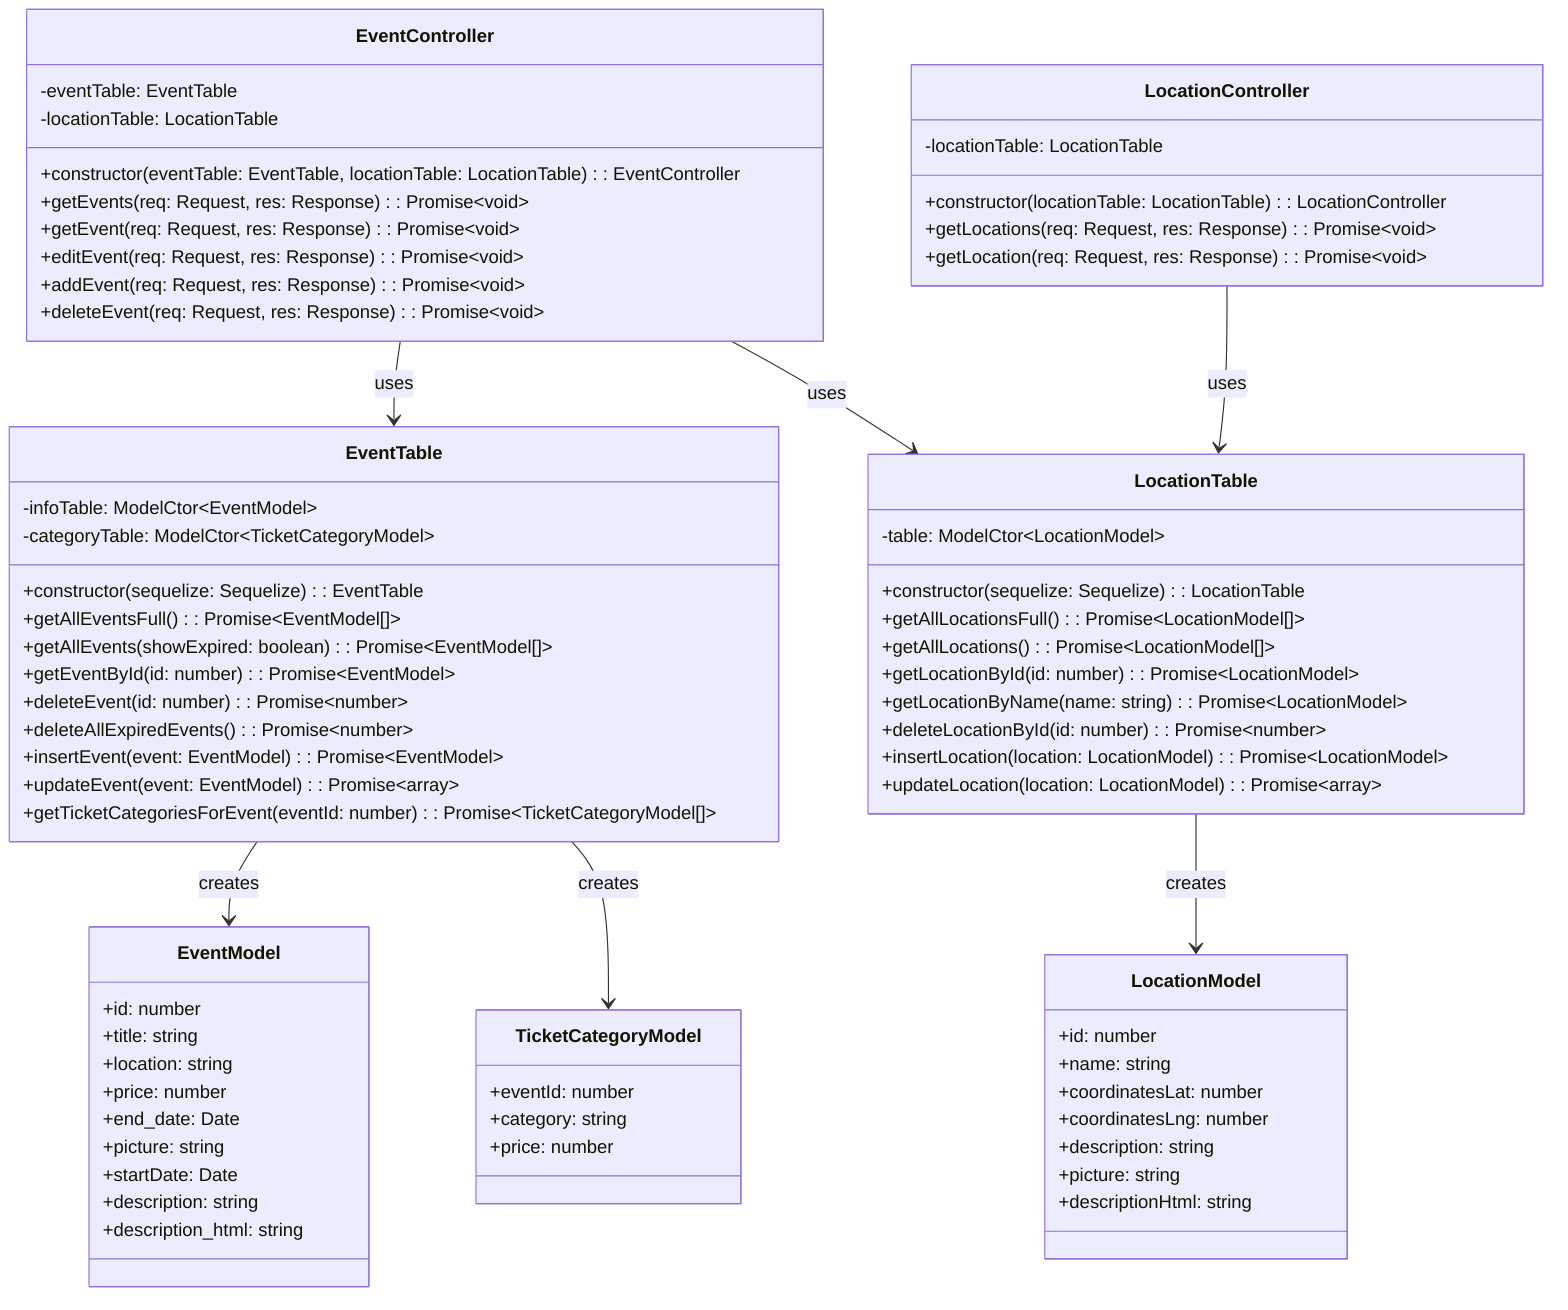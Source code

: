 classDiagram
    %% Event and Location Management
    class EventController {
        -eventTable: EventTable
        -locationTable: LocationTable
        +constructor(eventTable: EventTable, locationTable: LocationTable): EventController
        +getEvents(req: Request, res: Response): Promise~void~
        +getEvent(req: Request, res: Response): Promise~void~
        +editEvent(req: Request, res: Response): Promise~void~
        +addEvent(req: Request, res: Response): Promise~void~
        +deleteEvent(req: Request, res: Response): Promise~void~
    }

    class LocationController {
        -locationTable: LocationTable
        +constructor(locationTable: LocationTable): LocationController
        +getLocations(req: Request, res: Response): Promise~void~
        +getLocation(req: Request, res: Response): Promise~void~
    }

    class EventTable {
        -infoTable: ModelCtor~EventModel~
        -categoryTable: ModelCtor~TicketCategoryModel~
        +constructor(sequelize: Sequelize): EventTable
        +getAllEventsFull(): Promise~EventModel[]~
        +getAllEvents(showExpired: boolean): Promise~EventModel[]~
        +getEventById(id: number): Promise~EventModel~
        +deleteEvent(id: number): Promise~number~
        +deleteAllExpiredEvents(): Promise~number~
        +insertEvent(event: EventModel): Promise~EventModel~
        +updateEvent(event: EventModel): Promise~array~
        +getTicketCategoriesForEvent(eventId: number): Promise~TicketCategoryModel[]~
    }

    class LocationTable {
        -table: ModelCtor~LocationModel~
        +constructor(sequelize: Sequelize): LocationTable
        +getAllLocationsFull(): Promise~LocationModel[]~
        +getAllLocations(): Promise~LocationModel[]~
        +getLocationById(id: number): Promise~LocationModel~
        +getLocationByName(name: string): Promise~LocationModel~
        +deleteLocationById(id: number): Promise~number~
        +insertLocation(location: LocationModel): Promise~LocationModel~
        +updateLocation(location: LocationModel): Promise~array~
    }

    class EventModel {
        +id: number
        +title: string
        +location: string
        +price: number
        +end_date: Date
        +picture: string
        +startDate: Date
        +description: string
        +description_html: string
    }

    class TicketCategoryModel {
        +eventId: number
        +category: string
        +price: number
    }

    class LocationModel {
        +id: number
        +name: string
        +coordinatesLat: number
        +coordinatesLng: number
        +description: string
        +picture: string
        +descriptionHtml: string
    }

    %% Relationships
    EventController --> EventTable : uses
    EventController --> LocationTable : uses
    LocationController --> LocationTable : uses
    EventTable --> EventModel : creates
    EventTable --> TicketCategoryModel : creates
    LocationTable --> LocationModel : creates